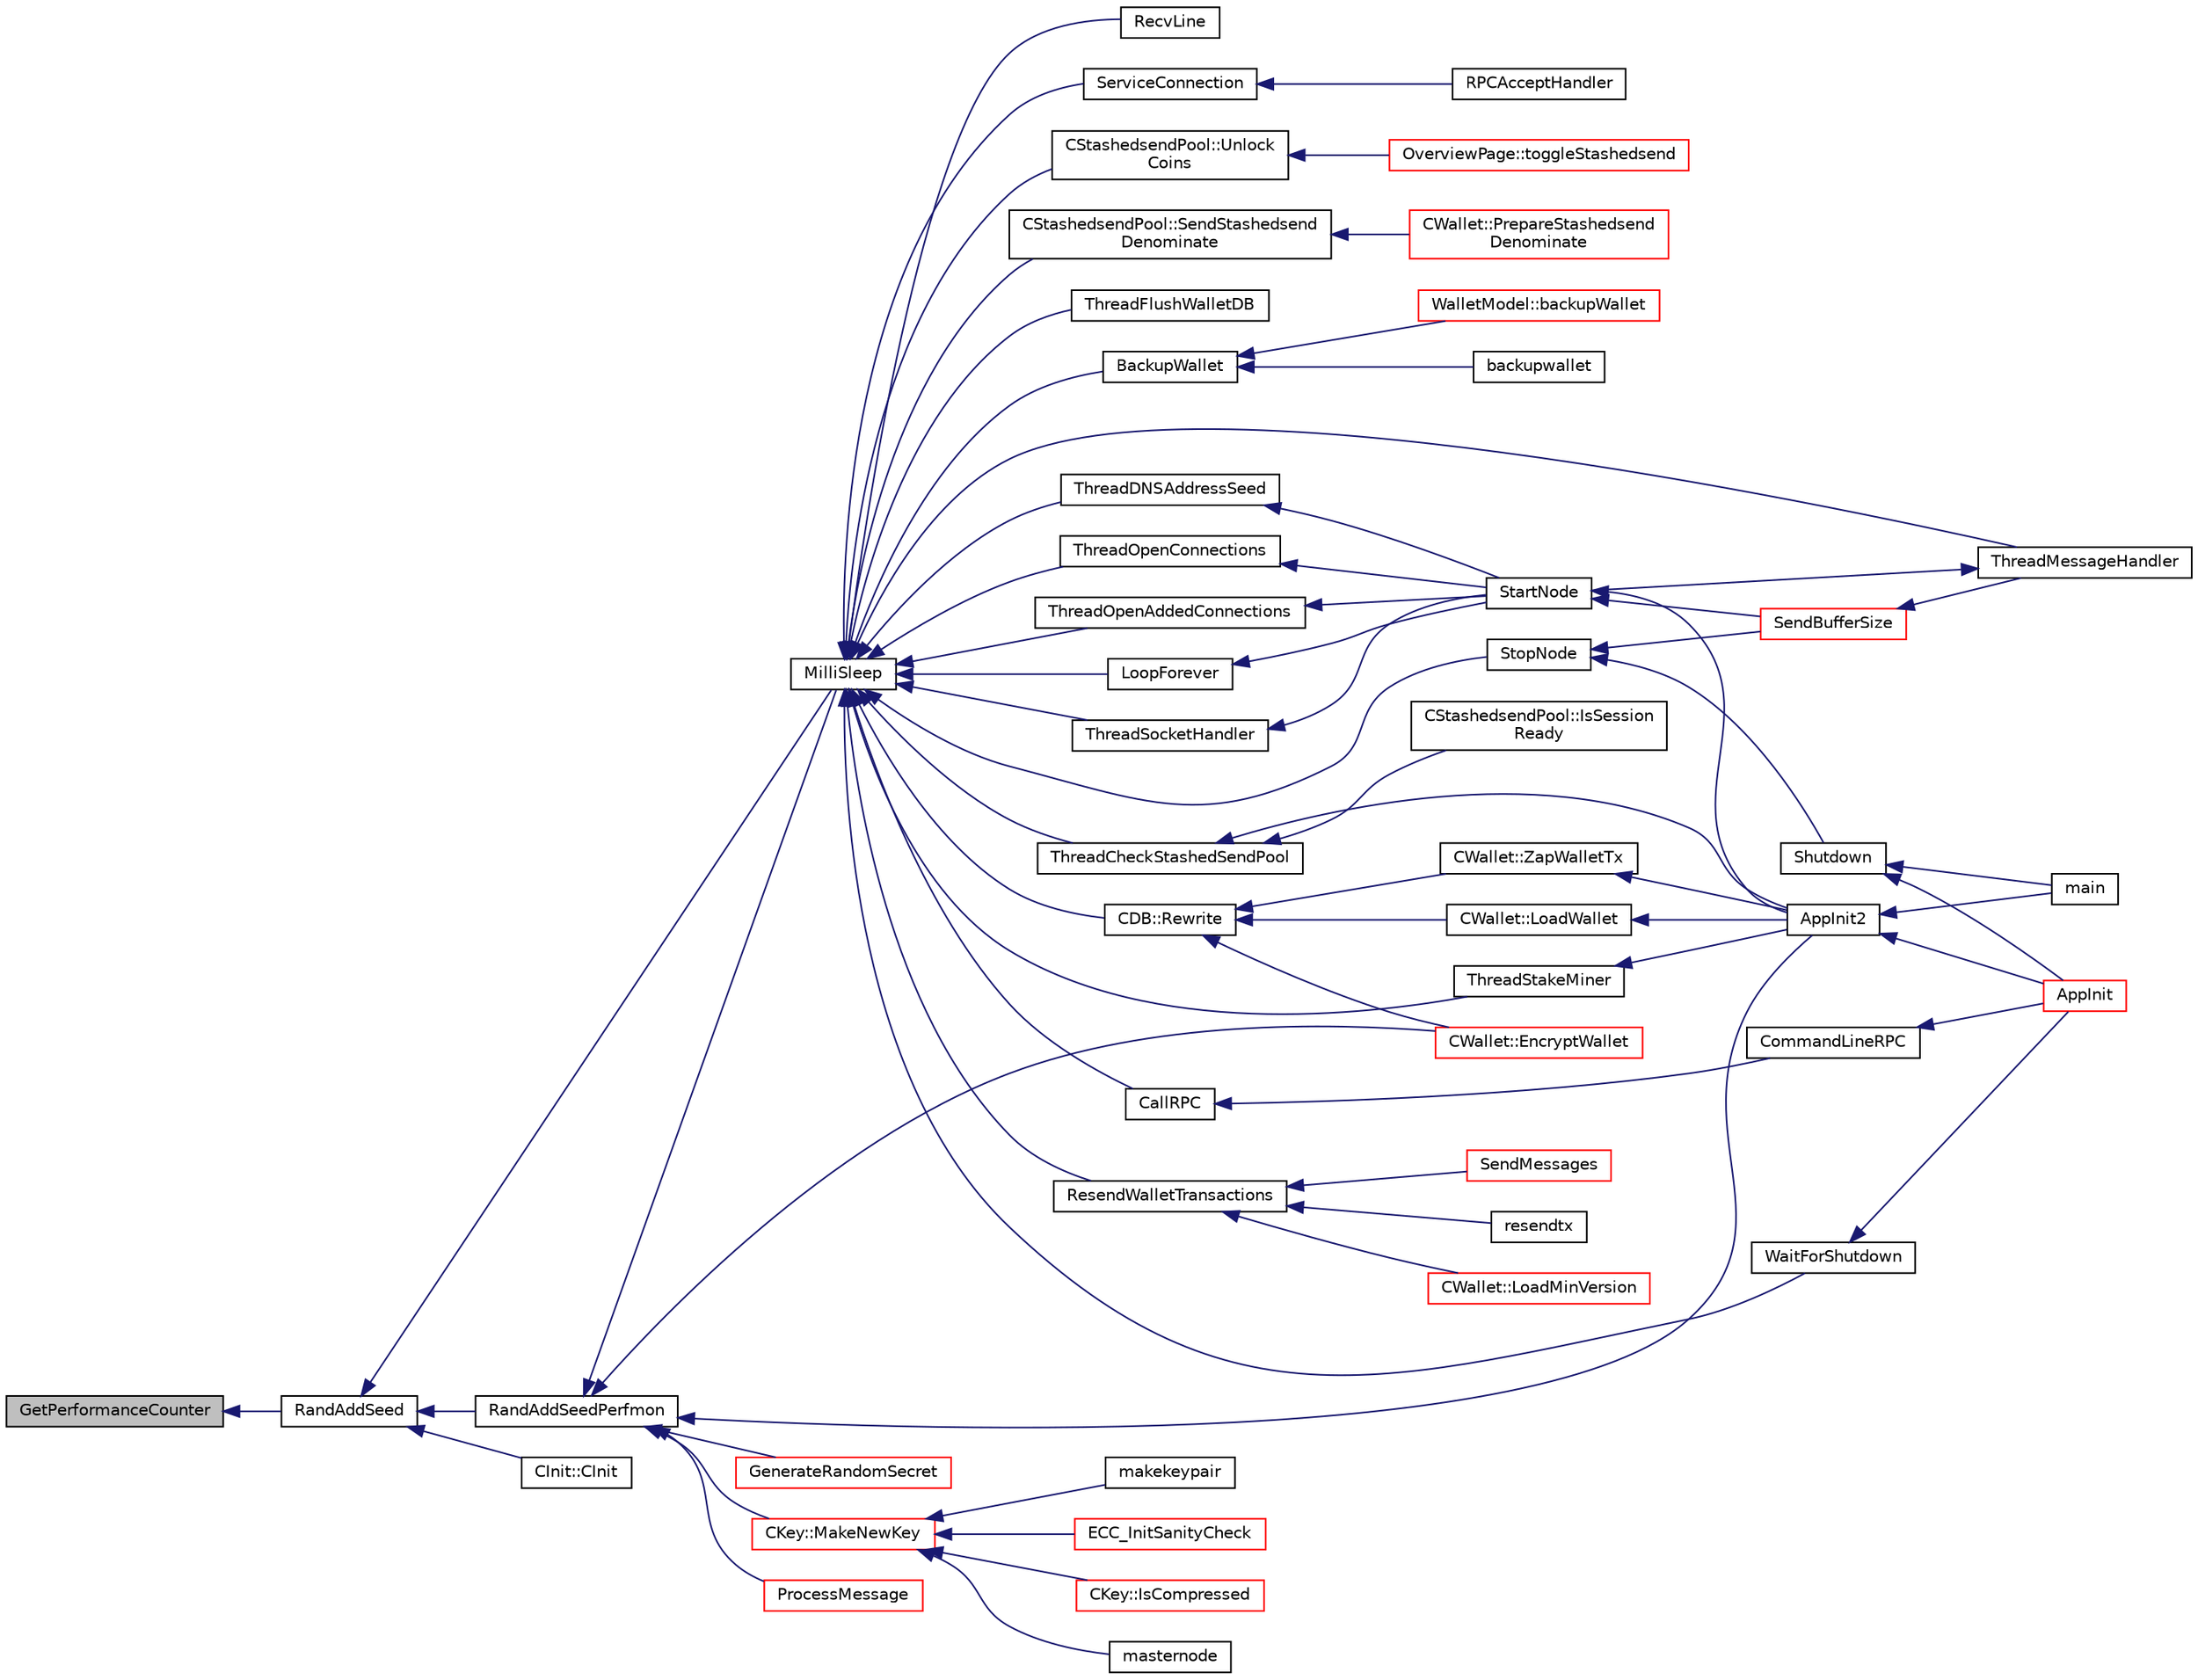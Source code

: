digraph "GetPerformanceCounter"
{
  edge [fontname="Helvetica",fontsize="10",labelfontname="Helvetica",labelfontsize="10"];
  node [fontname="Helvetica",fontsize="10",shape=record];
  rankdir="LR";
  Node2885 [label="GetPerformanceCounter",height=0.2,width=0.4,color="black", fillcolor="grey75", style="filled", fontcolor="black"];
  Node2885 -> Node2886 [dir="back",color="midnightblue",fontsize="10",style="solid",fontname="Helvetica"];
  Node2886 [label="RandAddSeed",height=0.2,width=0.4,color="black", fillcolor="white", style="filled",URL="$d8/d3c/util_8h.html#ab699fbdf803610a4e2060fd87787f7e0"];
  Node2886 -> Node2887 [dir="back",color="midnightblue",fontsize="10",style="solid",fontname="Helvetica"];
  Node2887 [label="MilliSleep",height=0.2,width=0.4,color="black", fillcolor="white", style="filled",URL="$d8/d3c/util_8h.html#ac635182d3e845eda4af4fa5ab31609da"];
  Node2887 -> Node2888 [dir="back",color="midnightblue",fontsize="10",style="solid",fontname="Helvetica"];
  Node2888 [label="CDB::Rewrite",height=0.2,width=0.4,color="black", fillcolor="white", style="filled",URL="$d1/d2e/class_c_d_b.html#acfb8a373edb9c4cfab780fb7578b277e"];
  Node2888 -> Node2889 [dir="back",color="midnightblue",fontsize="10",style="solid",fontname="Helvetica"];
  Node2889 [label="CWallet::EncryptWallet",height=0.2,width=0.4,color="red", fillcolor="white", style="filled",URL="$d2/de5/class_c_wallet.html#ab34fe5bf771619dcbe22a65f013e5469"];
  Node2888 -> Node2893 [dir="back",color="midnightblue",fontsize="10",style="solid",fontname="Helvetica"];
  Node2893 [label="CWallet::LoadWallet",height=0.2,width=0.4,color="black", fillcolor="white", style="filled",URL="$d2/de5/class_c_wallet.html#a5d7b244b8ed0cbe24233ee0b6ca3cae0"];
  Node2893 -> Node2894 [dir="back",color="midnightblue",fontsize="10",style="solid",fontname="Helvetica"];
  Node2894 [label="AppInit2",height=0.2,width=0.4,color="black", fillcolor="white", style="filled",URL="$d8/dc0/init_8h.html#a1a4c1bfbf6ba1db77e988b89b9cadfd3",tooltip="Initialize ion. "];
  Node2894 -> Node2895 [dir="back",color="midnightblue",fontsize="10",style="solid",fontname="Helvetica"];
  Node2895 [label="AppInit",height=0.2,width=0.4,color="red", fillcolor="white", style="filled",URL="$d4/d35/iond_8cpp.html#ac59316b767e6984e1285f0531275286b"];
  Node2894 -> Node2897 [dir="back",color="midnightblue",fontsize="10",style="solid",fontname="Helvetica"];
  Node2897 [label="main",height=0.2,width=0.4,color="black", fillcolor="white", style="filled",URL="$d5/d2d/ion_8cpp.html#a0ddf1224851353fc92bfbff6f499fa97"];
  Node2888 -> Node2898 [dir="back",color="midnightblue",fontsize="10",style="solid",fontname="Helvetica"];
  Node2898 [label="CWallet::ZapWalletTx",height=0.2,width=0.4,color="black", fillcolor="white", style="filled",URL="$d2/de5/class_c_wallet.html#a990b51be353f28ed9f0e3b8d192b874f"];
  Node2898 -> Node2894 [dir="back",color="midnightblue",fontsize="10",style="solid",fontname="Helvetica"];
  Node2887 -> Node2899 [dir="back",color="midnightblue",fontsize="10",style="solid",fontname="Helvetica"];
  Node2899 [label="WaitForShutdown",height=0.2,width=0.4,color="black", fillcolor="white", style="filled",URL="$d4/d35/iond_8cpp.html#a6435fba5a749975164947d0d771223ab"];
  Node2899 -> Node2895 [dir="back",color="midnightblue",fontsize="10",style="solid",fontname="Helvetica"];
  Node2887 -> Node2900 [dir="back",color="midnightblue",fontsize="10",style="solid",fontname="Helvetica"];
  Node2900 [label="ResendWalletTransactions",height=0.2,width=0.4,color="black", fillcolor="white", style="filled",URL="$d4/dbf/main_8h.html#aa8d5c228e24266e3dca5858adae31800",tooltip="Ask wallets to resend their transactions. "];
  Node2900 -> Node2901 [dir="back",color="midnightblue",fontsize="10",style="solid",fontname="Helvetica"];
  Node2901 [label="SendMessages",height=0.2,width=0.4,color="red", fillcolor="white", style="filled",URL="$d4/dbf/main_8h.html#a711a5bdb30c9c9bbdc83011b1cbbe2f3"];
  Node2900 -> Node2905 [dir="back",color="midnightblue",fontsize="10",style="solid",fontname="Helvetica"];
  Node2905 [label="resendtx",height=0.2,width=0.4,color="black", fillcolor="white", style="filled",URL="$df/d1d/rpcwallet_8cpp.html#a8f5f5ea7520a9c1b4400a19df8572226"];
  Node2900 -> Node2906 [dir="back",color="midnightblue",fontsize="10",style="solid",fontname="Helvetica"];
  Node2906 [label="CWallet::LoadMinVersion",height=0.2,width=0.4,color="red", fillcolor="white", style="filled",URL="$d2/de5/class_c_wallet.html#a88317da8dab80135b8db73e945e15b60"];
  Node2887 -> Node2909 [dir="back",color="midnightblue",fontsize="10",style="solid",fontname="Helvetica"];
  Node2909 [label="ThreadStakeMiner",height=0.2,width=0.4,color="black", fillcolor="white", style="filled",URL="$d6/de3/miner_8cpp.html#a31faece5ef0e403969b3d3debd79b352"];
  Node2909 -> Node2894 [dir="back",color="midnightblue",fontsize="10",style="solid",fontname="Helvetica"];
  Node2887 -> Node2910 [dir="back",color="midnightblue",fontsize="10",style="solid",fontname="Helvetica"];
  Node2910 [label="RecvLine",height=0.2,width=0.4,color="black", fillcolor="white", style="filled",URL="$dd/d84/net_8cpp.html#a1974b789f25e8ac412052f627488e0ad"];
  Node2887 -> Node2911 [dir="back",color="midnightblue",fontsize="10",style="solid",fontname="Helvetica"];
  Node2911 [label="ThreadSocketHandler",height=0.2,width=0.4,color="black", fillcolor="white", style="filled",URL="$dd/d84/net_8cpp.html#aa1111c12121e039bbd8eedb556e4514a"];
  Node2911 -> Node2912 [dir="back",color="midnightblue",fontsize="10",style="solid",fontname="Helvetica"];
  Node2912 [label="StartNode",height=0.2,width=0.4,color="black", fillcolor="white", style="filled",URL="$d7/d97/net_8h.html#a9396d8054e8f74959e9391871aaddde0"];
  Node2912 -> Node2894 [dir="back",color="midnightblue",fontsize="10",style="solid",fontname="Helvetica"];
  Node2912 -> Node2913 [dir="back",color="midnightblue",fontsize="10",style="solid",fontname="Helvetica"];
  Node2913 [label="SendBufferSize",height=0.2,width=0.4,color="red", fillcolor="white", style="filled",URL="$d7/d97/net_8h.html#a13f289d6233bd32b78a38793f76bdccb"];
  Node2913 -> Node2923 [dir="back",color="midnightblue",fontsize="10",style="solid",fontname="Helvetica"];
  Node2923 [label="ThreadMessageHandler",height=0.2,width=0.4,color="black", fillcolor="white", style="filled",URL="$dd/d84/net_8cpp.html#a379b0d3521bdd62ac296f219d70c4e30"];
  Node2923 -> Node2912 [dir="back",color="midnightblue",fontsize="10",style="solid",fontname="Helvetica"];
  Node2887 -> Node2925 [dir="back",color="midnightblue",fontsize="10",style="solid",fontname="Helvetica"];
  Node2925 [label="ThreadDNSAddressSeed",height=0.2,width=0.4,color="black", fillcolor="white", style="filled",URL="$dd/d84/net_8cpp.html#ab2d8883b5524ec7b80d3b9535e73a3ed"];
  Node2925 -> Node2912 [dir="back",color="midnightblue",fontsize="10",style="solid",fontname="Helvetica"];
  Node2887 -> Node2926 [dir="back",color="midnightblue",fontsize="10",style="solid",fontname="Helvetica"];
  Node2926 [label="ThreadOpenConnections",height=0.2,width=0.4,color="black", fillcolor="white", style="filled",URL="$dd/d84/net_8cpp.html#a3b4720330e61127963a43df26b80f804"];
  Node2926 -> Node2912 [dir="back",color="midnightblue",fontsize="10",style="solid",fontname="Helvetica"];
  Node2887 -> Node2927 [dir="back",color="midnightblue",fontsize="10",style="solid",fontname="Helvetica"];
  Node2927 [label="ThreadOpenAddedConnections",height=0.2,width=0.4,color="black", fillcolor="white", style="filled",URL="$dd/d84/net_8cpp.html#a2d1ca95557ae336582b886a251e7fe94"];
  Node2927 -> Node2912 [dir="back",color="midnightblue",fontsize="10",style="solid",fontname="Helvetica"];
  Node2887 -> Node2923 [dir="back",color="midnightblue",fontsize="10",style="solid",fontname="Helvetica"];
  Node2887 -> Node2928 [dir="back",color="midnightblue",fontsize="10",style="solid",fontname="Helvetica"];
  Node2928 [label="StopNode",height=0.2,width=0.4,color="black", fillcolor="white", style="filled",URL="$d7/d97/net_8h.html#ac9110488f45c160d58f3c7ab7197bcea"];
  Node2928 -> Node2904 [dir="back",color="midnightblue",fontsize="10",style="solid",fontname="Helvetica"];
  Node2904 [label="Shutdown",height=0.2,width=0.4,color="black", fillcolor="white", style="filled",URL="$d8/dc0/init_8h.html#ac5f038c2b480cf9ef5e19e3eba8dbaf9"];
  Node2904 -> Node2895 [dir="back",color="midnightblue",fontsize="10",style="solid",fontname="Helvetica"];
  Node2904 -> Node2897 [dir="back",color="midnightblue",fontsize="10",style="solid",fontname="Helvetica"];
  Node2928 -> Node2913 [dir="back",color="midnightblue",fontsize="10",style="solid",fontname="Helvetica"];
  Node2887 -> Node2929 [dir="back",color="midnightblue",fontsize="10",style="solid",fontname="Helvetica"];
  Node2929 [label="CallRPC",height=0.2,width=0.4,color="black", fillcolor="white", style="filled",URL="$dd/d9e/rpcclient_8cpp.html#ae0b4394f271db49671cf894dbe94c484"];
  Node2929 -> Node2930 [dir="back",color="midnightblue",fontsize="10",style="solid",fontname="Helvetica"];
  Node2930 [label="CommandLineRPC",height=0.2,width=0.4,color="black", fillcolor="white", style="filled",URL="$d6/d59/rpcclient_8h.html#a4ee23259648a971c9c05aeff8b545a6d"];
  Node2930 -> Node2895 [dir="back",color="midnightblue",fontsize="10",style="solid",fontname="Helvetica"];
  Node2887 -> Node2931 [dir="back",color="midnightblue",fontsize="10",style="solid",fontname="Helvetica"];
  Node2931 [label="ServiceConnection",height=0.2,width=0.4,color="black", fillcolor="white", style="filled",URL="$d6/d76/rpcserver_8cpp.html#adda5af922ba2f27c9f6219394d3c4f4c"];
  Node2931 -> Node2932 [dir="back",color="midnightblue",fontsize="10",style="solid",fontname="Helvetica"];
  Node2932 [label="RPCAcceptHandler",height=0.2,width=0.4,color="black", fillcolor="white", style="filled",URL="$d6/d76/rpcserver_8cpp.html#a1e6c8e04570f3b8f8a9fc49c2550f18c",tooltip="Accept and handle incoming connection. "];
  Node2887 -> Node2933 [dir="back",color="midnightblue",fontsize="10",style="solid",fontname="Helvetica"];
  Node2933 [label="LoopForever",height=0.2,width=0.4,color="black", fillcolor="white", style="filled",URL="$d8/d3c/util_8h.html#ac6be85b683de5d9b41dc3046e50d6acd"];
  Node2933 -> Node2912 [dir="back",color="midnightblue",fontsize="10",style="solid",fontname="Helvetica"];
  Node2887 -> Node2934 [dir="back",color="midnightblue",fontsize="10",style="solid",fontname="Helvetica"];
  Node2934 [label="CStashedsendPool::Unlock\lCoins",height=0.2,width=0.4,color="black", fillcolor="white", style="filled",URL="$dd/d8a/class_c_stashedsend_pool.html#a5d4ac746830c08bbb249d34c165d1019"];
  Node2934 -> Node2935 [dir="back",color="midnightblue",fontsize="10",style="solid",fontname="Helvetica"];
  Node2935 [label="OverviewPage::toggleStashedsend",height=0.2,width=0.4,color="red", fillcolor="white", style="filled",URL="$d1/d91/class_overview_page.html#acb7a4378759f4f28ff69511839eece57"];
  Node2887 -> Node2938 [dir="back",color="midnightblue",fontsize="10",style="solid",fontname="Helvetica"];
  Node2938 [label="CStashedsendPool::SendStashedsend\lDenominate",height=0.2,width=0.4,color="black", fillcolor="white", style="filled",URL="$dd/d8a/class_c_stashedsend_pool.html#a6a94b951db9f47197abf79e141e8de1a",tooltip="As a client, send a transaction to a Masternode to start the denomination process. "];
  Node2938 -> Node2939 [dir="back",color="midnightblue",fontsize="10",style="solid",fontname="Helvetica"];
  Node2939 [label="CWallet::PrepareStashedsend\lDenominate",height=0.2,width=0.4,color="red", fillcolor="white", style="filled",URL="$d2/de5/class_c_wallet.html#ae7ce44a23e6cb716ea05783c04de197e"];
  Node2887 -> Node2941 [dir="back",color="midnightblue",fontsize="10",style="solid",fontname="Helvetica"];
  Node2941 [label="ThreadCheckStashedSendPool",height=0.2,width=0.4,color="black", fillcolor="white", style="filled",URL="$d9/dbc/stashedsend_8h.html#ab583ddc86effded8432ea5387f77d883"];
  Node2941 -> Node2894 [dir="back",color="midnightblue",fontsize="10",style="solid",fontname="Helvetica"];
  Node2941 -> Node2942 [dir="back",color="midnightblue",fontsize="10",style="solid",fontname="Helvetica"];
  Node2942 [label="CStashedsendPool::IsSession\lReady",height=0.2,width=0.4,color="black", fillcolor="white", style="filled",URL="$dd/d8a/class_c_stashedsend_pool.html#acb903e97bacd0ecf2f1c3c0d82e6641c",tooltip="Do we have enough users to take entries? "];
  Node2887 -> Node2943 [dir="back",color="midnightblue",fontsize="10",style="solid",fontname="Helvetica"];
  Node2943 [label="ThreadFlushWalletDB",height=0.2,width=0.4,color="black", fillcolor="white", style="filled",URL="$dc/d75/walletdb_8cpp.html#a571e13707ba159c7c047875764ae5e2b"];
  Node2887 -> Node2944 [dir="back",color="midnightblue",fontsize="10",style="solid",fontname="Helvetica"];
  Node2944 [label="BackupWallet",height=0.2,width=0.4,color="black", fillcolor="white", style="filled",URL="$dc/d75/walletdb_8cpp.html#a273c3692765c732c5f724cec93e6b62f"];
  Node2944 -> Node2945 [dir="back",color="midnightblue",fontsize="10",style="solid",fontname="Helvetica"];
  Node2945 [label="WalletModel::backupWallet",height=0.2,width=0.4,color="red", fillcolor="white", style="filled",URL="$d4/d27/class_wallet_model.html#aa316c19ef41f26ea89f194ab253d3206"];
  Node2944 -> Node2949 [dir="back",color="midnightblue",fontsize="10",style="solid",fontname="Helvetica"];
  Node2949 [label="backupwallet",height=0.2,width=0.4,color="black", fillcolor="white", style="filled",URL="$df/d1d/rpcwallet_8cpp.html#a7813bcc93d80c6c4ad0ae846f80cff3e"];
  Node2886 -> Node2950 [dir="back",color="midnightblue",fontsize="10",style="solid",fontname="Helvetica"];
  Node2950 [label="CInit::CInit",height=0.2,width=0.4,color="black", fillcolor="white", style="filled",URL="$d4/d1c/class_c_init.html#a4be18861132e828f5f0101880d04b706"];
  Node2886 -> Node2951 [dir="back",color="midnightblue",fontsize="10",style="solid",fontname="Helvetica"];
  Node2951 [label="RandAddSeedPerfmon",height=0.2,width=0.4,color="black", fillcolor="white", style="filled",URL="$d8/d3c/util_8h.html#a786af12a87491f8dc24351d93b9833b6"];
  Node2951 -> Node2894 [dir="back",color="midnightblue",fontsize="10",style="solid",fontname="Helvetica"];
  Node2951 -> Node2952 [dir="back",color="midnightblue",fontsize="10",style="solid",fontname="Helvetica"];
  Node2952 [label="CKey::MakeNewKey",height=0.2,width=0.4,color="red", fillcolor="white", style="filled",URL="$d2/d63/class_c_key.html#a9d12ed9d297e4286250fd7ea6b59e1a5"];
  Node2952 -> Node2953 [dir="back",color="midnightblue",fontsize="10",style="solid",fontname="Helvetica"];
  Node2953 [label="ECC_InitSanityCheck",height=0.2,width=0.4,color="red", fillcolor="white", style="filled",URL="$de/de5/key_8h.html#a55cc40f04bf887c1000667caccb0684a",tooltip="Check that required EC support is available at runtime. "];
  Node2952 -> Node2955 [dir="back",color="midnightblue",fontsize="10",style="solid",fontname="Helvetica"];
  Node2955 [label="CKey::IsCompressed",height=0.2,width=0.4,color="red", fillcolor="white", style="filled",URL="$d2/d63/class_c_key.html#a96b017433a65335775cf3807d73f85ce"];
  Node2952 -> Node2922 [dir="back",color="midnightblue",fontsize="10",style="solid",fontname="Helvetica"];
  Node2922 [label="masternode",height=0.2,width=0.4,color="black", fillcolor="white", style="filled",URL="$d5/d6b/rpcstashedsend_8cpp.html#a30609e443aeb47c29ed0878d16b1b5e1"];
  Node2952 -> Node2957 [dir="back",color="midnightblue",fontsize="10",style="solid",fontname="Helvetica"];
  Node2957 [label="makekeypair",height=0.2,width=0.4,color="black", fillcolor="white", style="filled",URL="$df/d1d/rpcwallet_8cpp.html#a99fe5f539a487e6da84f74ac47ae5ba6"];
  Node2951 -> Node2915 [dir="back",color="midnightblue",fontsize="10",style="solid",fontname="Helvetica"];
  Node2915 [label="ProcessMessage",height=0.2,width=0.4,color="red", fillcolor="white", style="filled",URL="$df/d0a/main_8cpp.html#a8ba92b1a4bce3c835e887a9073d17d8e"];
  Node2951 -> Node2887 [dir="back",color="midnightblue",fontsize="10",style="solid",fontname="Helvetica"];
  Node2951 -> Node2959 [dir="back",color="midnightblue",fontsize="10",style="solid",fontname="Helvetica"];
  Node2959 [label="GenerateRandomSecret",height=0.2,width=0.4,color="red", fillcolor="white", style="filled",URL="$d4/d43/stealth_8h.html#ab09bf0ded4faa17a866c79087b0b20a8"];
  Node2951 -> Node2889 [dir="back",color="midnightblue",fontsize="10",style="solid",fontname="Helvetica"];
}
